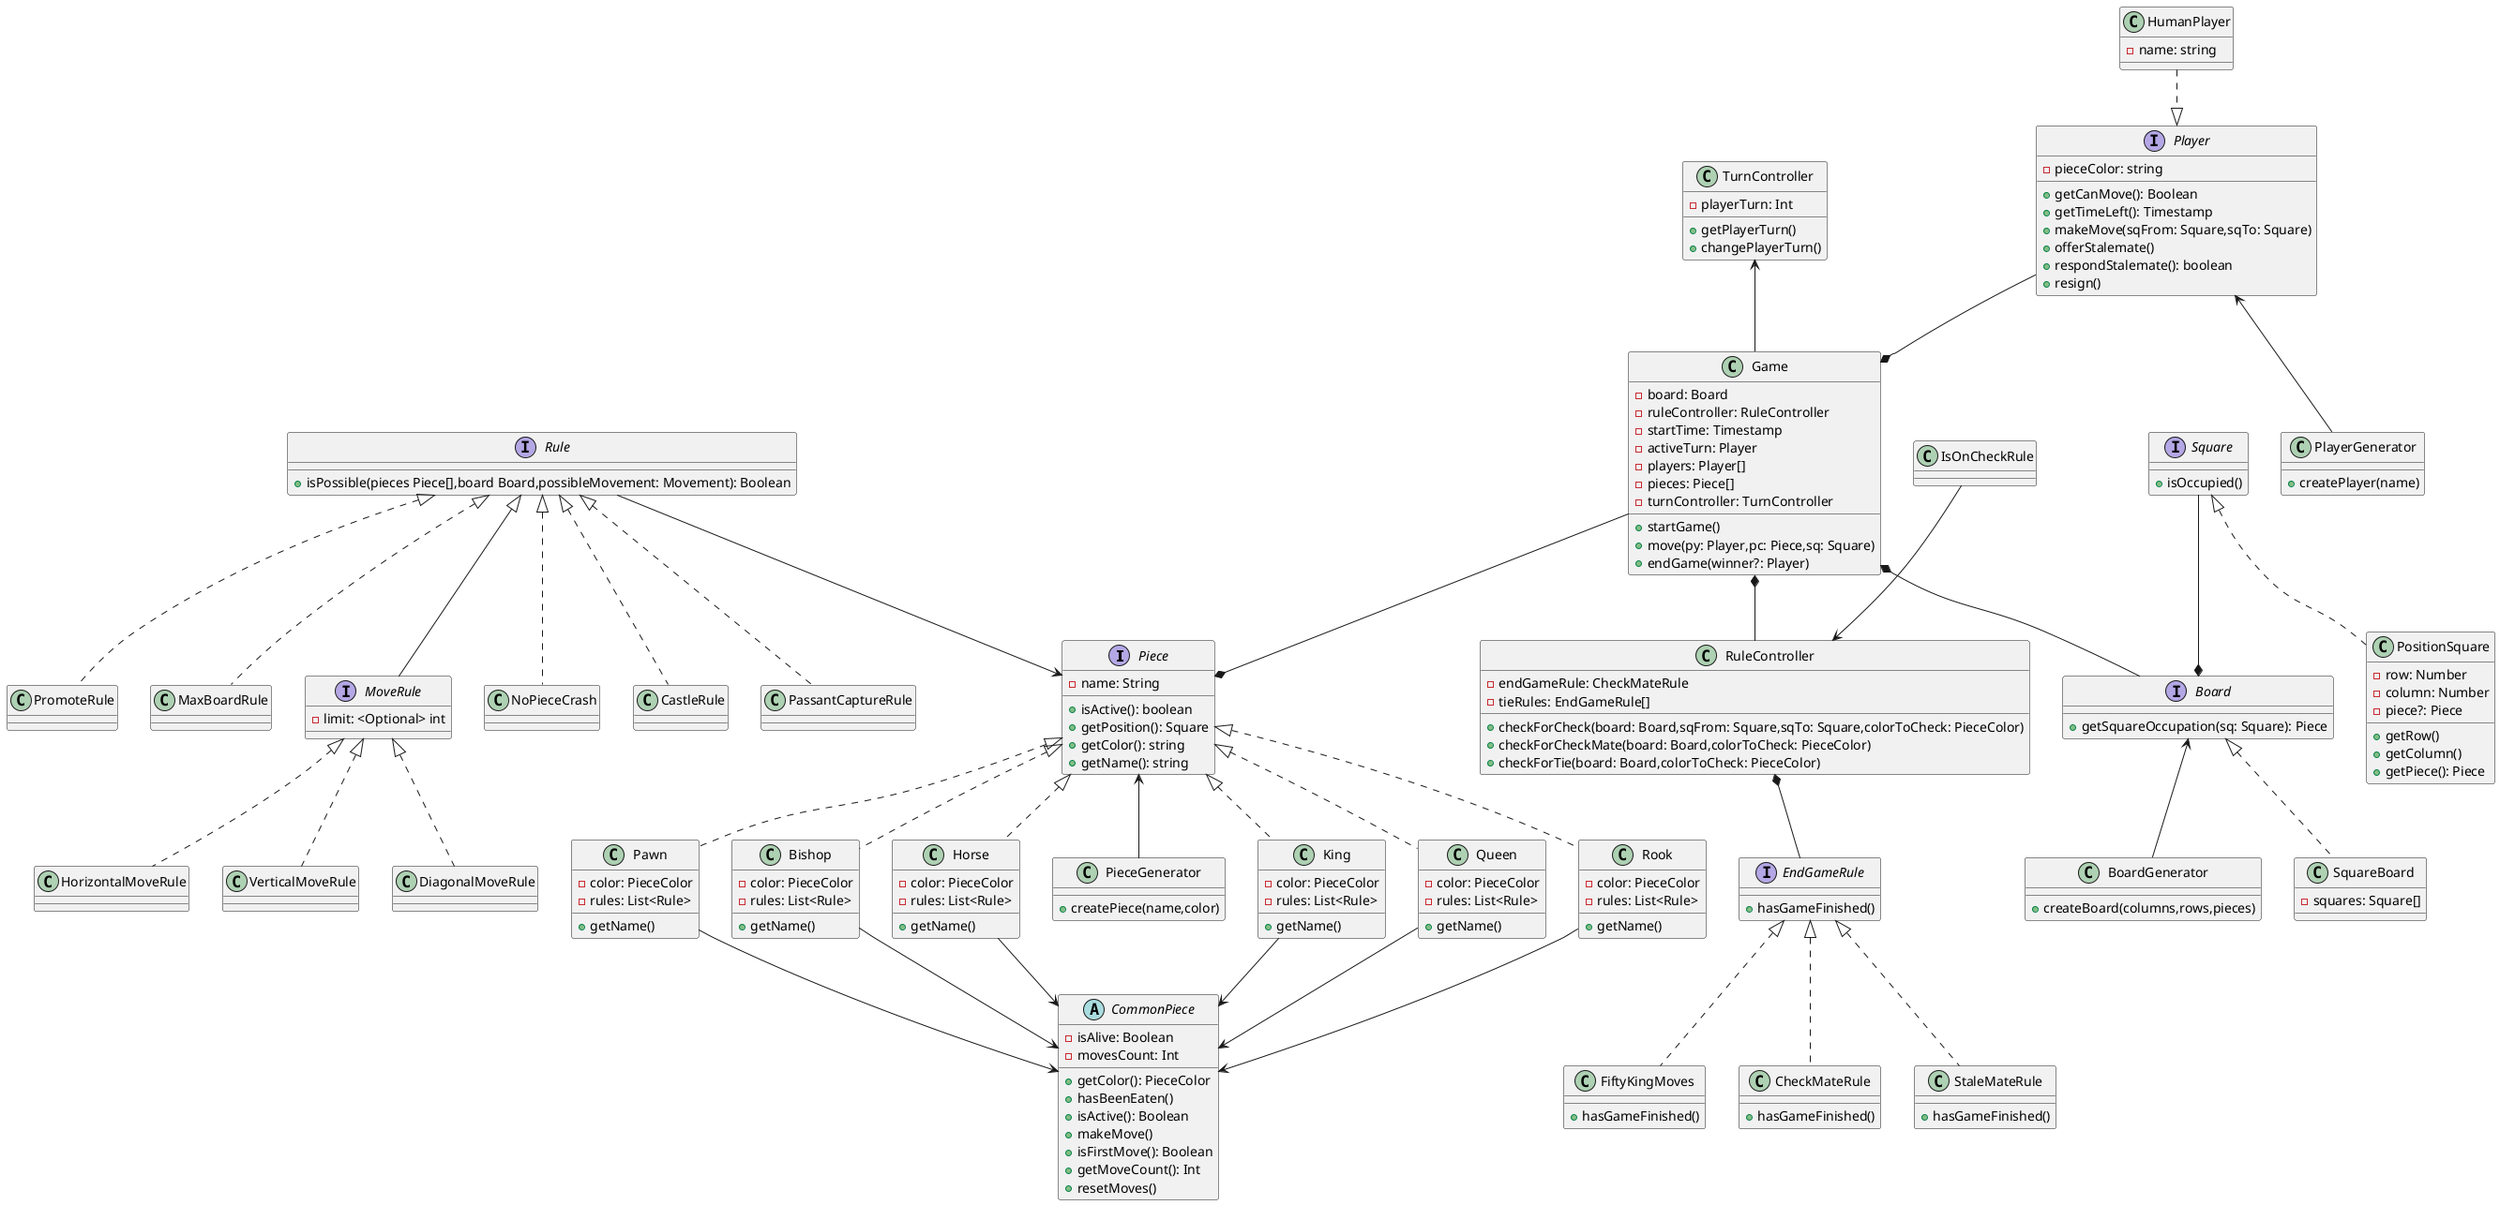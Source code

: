 @startuml
'Pieces
interface Piece {
    - name: String
    + isActive(): boolean
    + getPosition(): Square
    + getColor(): string
    + getName(): string
}
Pawn --> CommonPiece
Bishop --> CommonPiece
Horse --> CommonPiece
King --> CommonPiece
Queen --> CommonPiece
Rook --> CommonPiece
Rule --> Piece

abstract class CommonPiece {
        - isAlive: Boolean
        - movesCount: Int
        + getColor(): PieceColor
        + hasBeenEaten()
        + isActive(): Boolean
        + makeMove()
        + isFirstMove(): Boolean
        + getMoveCount(): Int
        + resetMoves()
}
class Bishop implements Piece{
    - color: PieceColor
    - rules: List<Rule>
    + getName()
}
class Horse implements Piece{
    - color: PieceColor
    - rules: List<Rule>
    + getName()
}
class King implements Piece{
    - color: PieceColor
    - rules: List<Rule>
    + getName()
}
class Pawn implements Piece{
    - color: PieceColor
    - rules: List<Rule>
    + getName()
}
class Queen implements Piece{
    - color: PieceColor
    - rules: List<Rule>
    + getName()
}
class Rook implements Piece{
    - color: PieceColor
    - rules: List<Rule>
    + getName()
}
'Game objects
class Game {
    - board: Board
    - ruleController: RuleController
    - startTime: Timestamp
    - activeTurn: Player
    - players: Player[]
    - pieces: Piece[]
    - turnController: TurnController
    + startGame()
    + move(py: Player,pc: Piece,sq: Square)
    + endGame(winner?: Player)
}
class TurnController {
    - playerTurn: Int
    + getPlayerTurn()
    + changePlayerTurn()
}
TurnController <-- Game
class BoardGenerator {
    + createBoard(columns,rows,pieces)
}
class PieceGenerator {
    + createPiece(name,color)
}
class PlayerGenerator{
    + createPlayer(name)
}
Player <-- PlayerGenerator
Board <-- BoardGenerator
Piece <-- PieceGenerator


interface Square {
    + isOccupied()
}
class PositionSquare implements Square{
    - row: Number
    - column: Number
    - piece?: Piece
    + getRow()
    + getColumn()
    + getPiece(): Piece
}
interface Board {
    + getSquareOccupation(sq: Square): Piece
}
class SquareBoard implements Board{
    - squares: Square[]
}
'class Timer {
'    - startGameTime: Timestamp
'    - maxTime: Timestamp
'    + resumeTimer()
'    + stopTimer()
'    + endGame()
'}

interface Player {
    - pieceColor: string
    + getCanMove(): Boolean
    + getTimeLeft(): Timestamp
    + makeMove(sqFrom: Square,sqTo: Square)
    + offerStalemate()
    + respondStalemate(): boolean
    + resign()
}
class HumanPlayer {
    - name: string
}
HumanPlayer ..|> Player
Game --*  Piece


Game *--  Board
Player --*  Game

'Rules
class RuleController {
    - endGameRule: CheckMateRule
    - tieRules: EndGameRule[]
    + checkForCheck(board: Board,sqFrom: Square,sqTo: Square,colorToCheck: PieceColor)
    + checkForCheckMate(board: Board,colorToCheck: PieceColor)
    + checkForTie(board: Board,colorToCheck: PieceColor)

}

RuleController *--  EndGameRule
Game *-- RuleController

interface EndGameRule {
    + hasGameFinished()
}
class StaleMateRule implements EndGameRule{
    + hasGameFinished()
}
class FiftyKingMoves implements EndGameRule{
    + hasGameFinished()
}
class CheckMateRule implements EndGameRule{
    + hasGameFinished()
}
interface Rule {
    + isPossible(pieces Piece[],board Board,possibleMovement: Movement): Boolean
}
IsOnCheckRule --> RuleController
Square --* Board
class IsOnCheckRule {
}
class MaxBoardRule implements Rule {
}
class NoPieceCrash implements Rule {
}
class CastleRule implements Rule {
}
class PassantCaptureRule implements Rule {
}
class PromoteRule implements Rule {
}
interface MoveRule extends Rule {
    - limit: <Optional> int
}
class HorizontalMoveRule implements MoveRule {
}
class VerticalMoveRule implements MoveRule {
}
class DiagonalMoveRule implements MoveRule {
}


@enduml